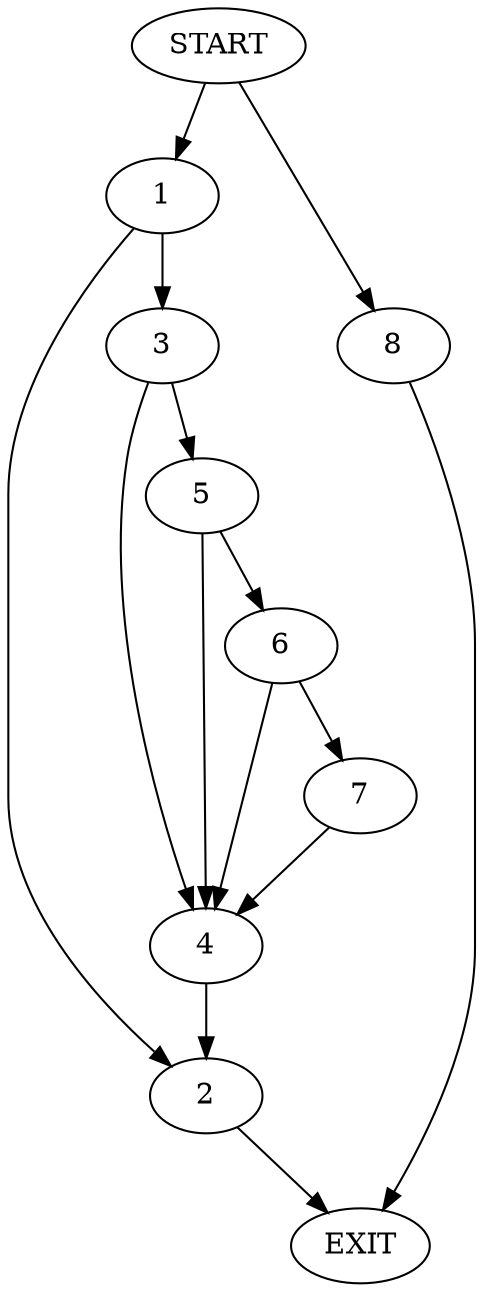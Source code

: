 digraph {
0 [label="START"]
9 [label="EXIT"]
0 -> 1
1 -> 2
1 -> 3
3 -> 4
3 -> 5
2 -> 9
5 -> 6
5 -> 4
4 -> 2
6 -> 4
6 -> 7
7 -> 4
0 -> 8
8 -> 9
}

